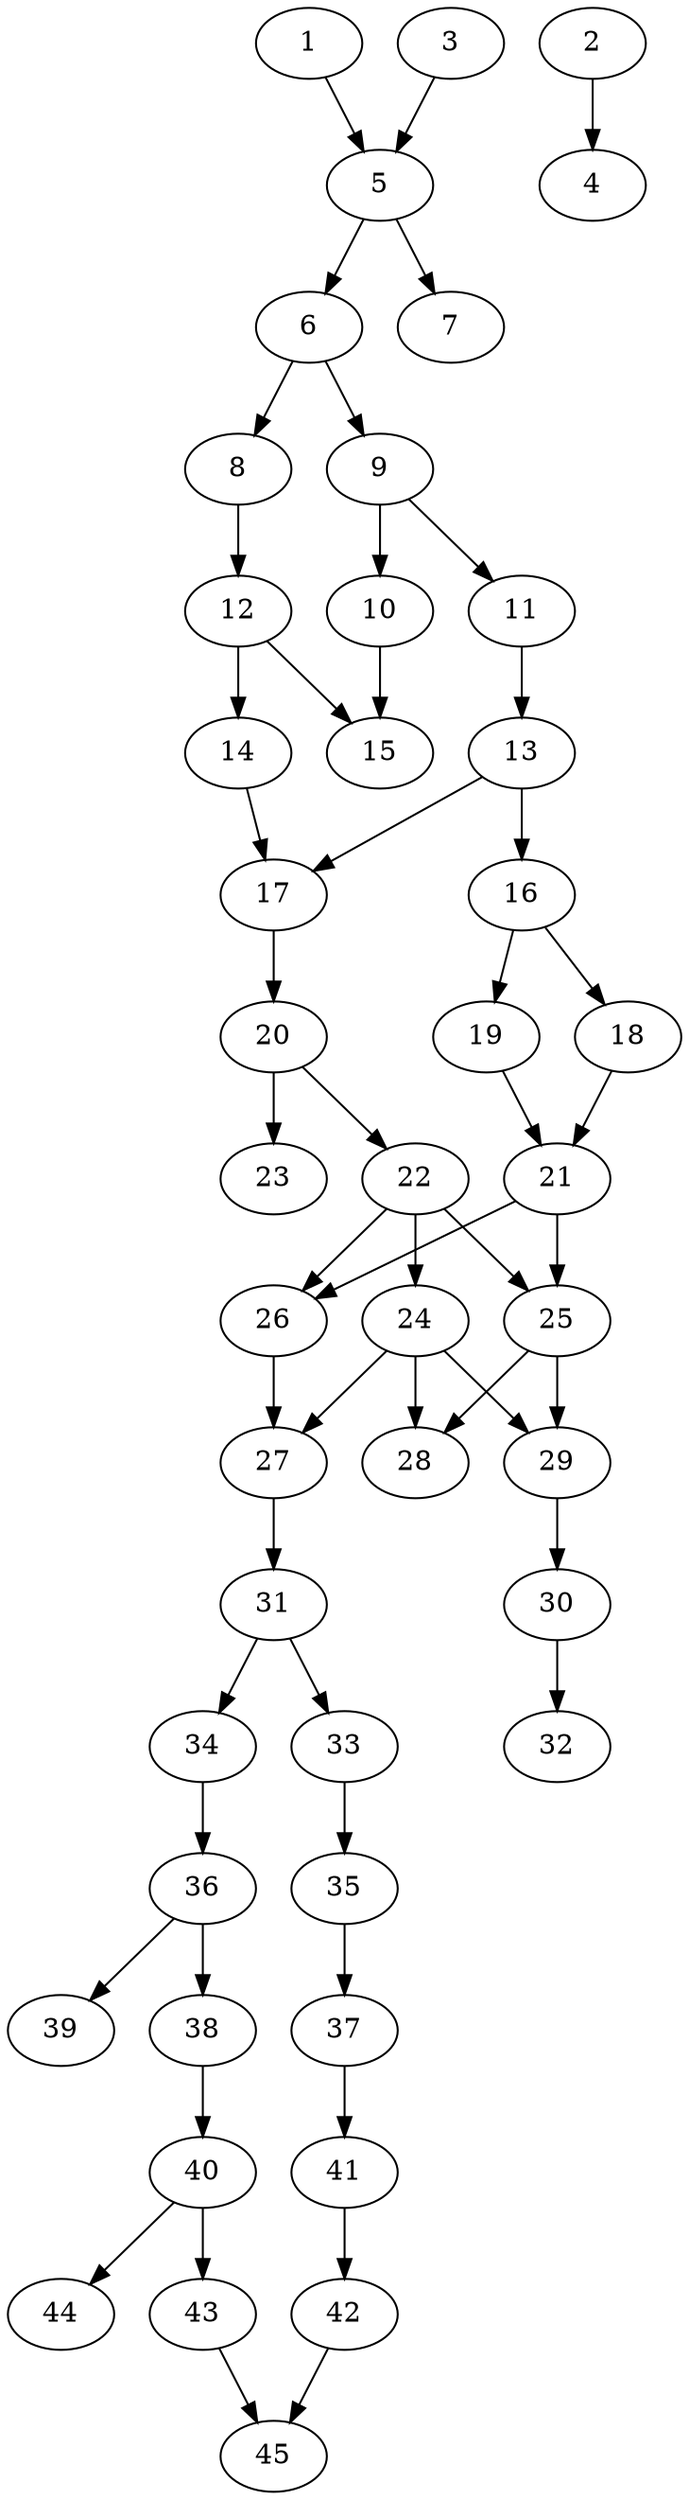 // DAG automatically generated by daggen at Thu Oct  3 14:07:24 2019
// ./daggen --dot -n 45 --ccr 0.4 --fat 0.3 --regular 0.7 --density 0.5 --mindata 5242880 --maxdata 52428800 
digraph G {
  1 [size="38576640", alpha="0.08", expect_size="15430656"] 
  1 -> 5 [size ="15430656"]
  2 [size="29440000", alpha="0.01", expect_size="11776000"] 
  2 -> 4 [size ="11776000"]
  3 [size="119790080", alpha="0.06", expect_size="47916032"] 
  3 -> 5 [size ="47916032"]
  4 [size="93248000", alpha="0.18", expect_size="37299200"] 
  5 [size="82416640", alpha="0.19", expect_size="32966656"] 
  5 -> 6 [size ="32966656"]
  5 -> 7 [size ="32966656"]
  6 [size="20997120", alpha="0.10", expect_size="8398848"] 
  6 -> 8 [size ="8398848"]
  6 -> 9 [size ="8398848"]
  7 [size="122856960", alpha="0.09", expect_size="49142784"] 
  8 [size="100188160", alpha="0.20", expect_size="40075264"] 
  8 -> 12 [size ="40075264"]
  9 [size="106091520", alpha="0.05", expect_size="42436608"] 
  9 -> 10 [size ="42436608"]
  9 -> 11 [size ="42436608"]
  10 [size="102069760", alpha="0.15", expect_size="40827904"] 
  10 -> 15 [size ="40827904"]
  11 [size="32430080", alpha="0.15", expect_size="12972032"] 
  11 -> 13 [size ="12972032"]
  12 [size="82511360", alpha="0.11", expect_size="33004544"] 
  12 -> 14 [size ="33004544"]
  12 -> 15 [size ="33004544"]
  13 [size="88440320", alpha="0.07", expect_size="35376128"] 
  13 -> 16 [size ="35376128"]
  13 -> 17 [size ="35376128"]
  14 [size="123028480", alpha="0.10", expect_size="49211392"] 
  14 -> 17 [size ="49211392"]
  15 [size="111457280", alpha="0.04", expect_size="44582912"] 
  16 [size="106856960", alpha="0.07", expect_size="42742784"] 
  16 -> 18 [size ="42742784"]
  16 -> 19 [size ="42742784"]
  17 [size="45652480", alpha="0.09", expect_size="18260992"] 
  17 -> 20 [size ="18260992"]
  18 [size="96378880", alpha="0.12", expect_size="38551552"] 
  18 -> 21 [size ="38551552"]
  19 [size="95715840", alpha="0.05", expect_size="38286336"] 
  19 -> 21 [size ="38286336"]
  20 [size="123793920", alpha="0.01", expect_size="49517568"] 
  20 -> 22 [size ="49517568"]
  20 -> 23 [size ="49517568"]
  21 [size="96453120", alpha="0.02", expect_size="38581248"] 
  21 -> 25 [size ="38581248"]
  21 -> 26 [size ="38581248"]
  22 [size="68572160", alpha="0.05", expect_size="27428864"] 
  22 -> 24 [size ="27428864"]
  22 -> 25 [size ="27428864"]
  22 -> 26 [size ="27428864"]
  23 [size="15631360", alpha="0.07", expect_size="6252544"] 
  24 [size="58155520", alpha="0.01", expect_size="23262208"] 
  24 -> 27 [size ="23262208"]
  24 -> 28 [size ="23262208"]
  24 -> 29 [size ="23262208"]
  25 [size="117158400", alpha="0.08", expect_size="46863360"] 
  25 -> 28 [size ="46863360"]
  25 -> 29 [size ="46863360"]
  26 [size="23567360", alpha="0.16", expect_size="9426944"] 
  26 -> 27 [size ="9426944"]
  27 [size="63193600", alpha="0.03", expect_size="25277440"] 
  27 -> 31 [size ="25277440"]
  28 [size="119214080", alpha="0.04", expect_size="47685632"] 
  29 [size="73121280", alpha="0.01", expect_size="29248512"] 
  29 -> 30 [size ="29248512"]
  30 [size="104399360", alpha="0.14", expect_size="41759744"] 
  30 -> 32 [size ="41759744"]
  31 [size="113080320", alpha="0.09", expect_size="45232128"] 
  31 -> 33 [size ="45232128"]
  31 -> 34 [size ="45232128"]
  32 [size="124631040", alpha="0.16", expect_size="49852416"] 
  33 [size="37424640", alpha="0.16", expect_size="14969856"] 
  33 -> 35 [size ="14969856"]
  34 [size="76108800", alpha="0.15", expect_size="30443520"] 
  34 -> 36 [size ="30443520"]
  35 [size="84892160", alpha="0.11", expect_size="33956864"] 
  35 -> 37 [size ="33956864"]
  36 [size="15121920", alpha="0.02", expect_size="6048768"] 
  36 -> 38 [size ="6048768"]
  36 -> 39 [size ="6048768"]
  37 [size="110620160", alpha="0.19", expect_size="44248064"] 
  37 -> 41 [size ="44248064"]
  38 [size="127237120", alpha="0.09", expect_size="50894848"] 
  38 -> 40 [size ="50894848"]
  39 [size="34094080", alpha="0.14", expect_size="13637632"] 
  40 [size="42140160", alpha="0.18", expect_size="16856064"] 
  40 -> 43 [size ="16856064"]
  40 -> 44 [size ="16856064"]
  41 [size="122373120", alpha="0.16", expect_size="48949248"] 
  41 -> 42 [size ="48949248"]
  42 [size="58191360", alpha="0.03", expect_size="23276544"] 
  42 -> 45 [size ="23276544"]
  43 [size="36963840", alpha="0.11", expect_size="14785536"] 
  43 -> 45 [size ="14785536"]
  44 [size="16056320", alpha="0.06", expect_size="6422528"] 
  45 [size="105397760", alpha="0.19", expect_size="42159104"] 
}
